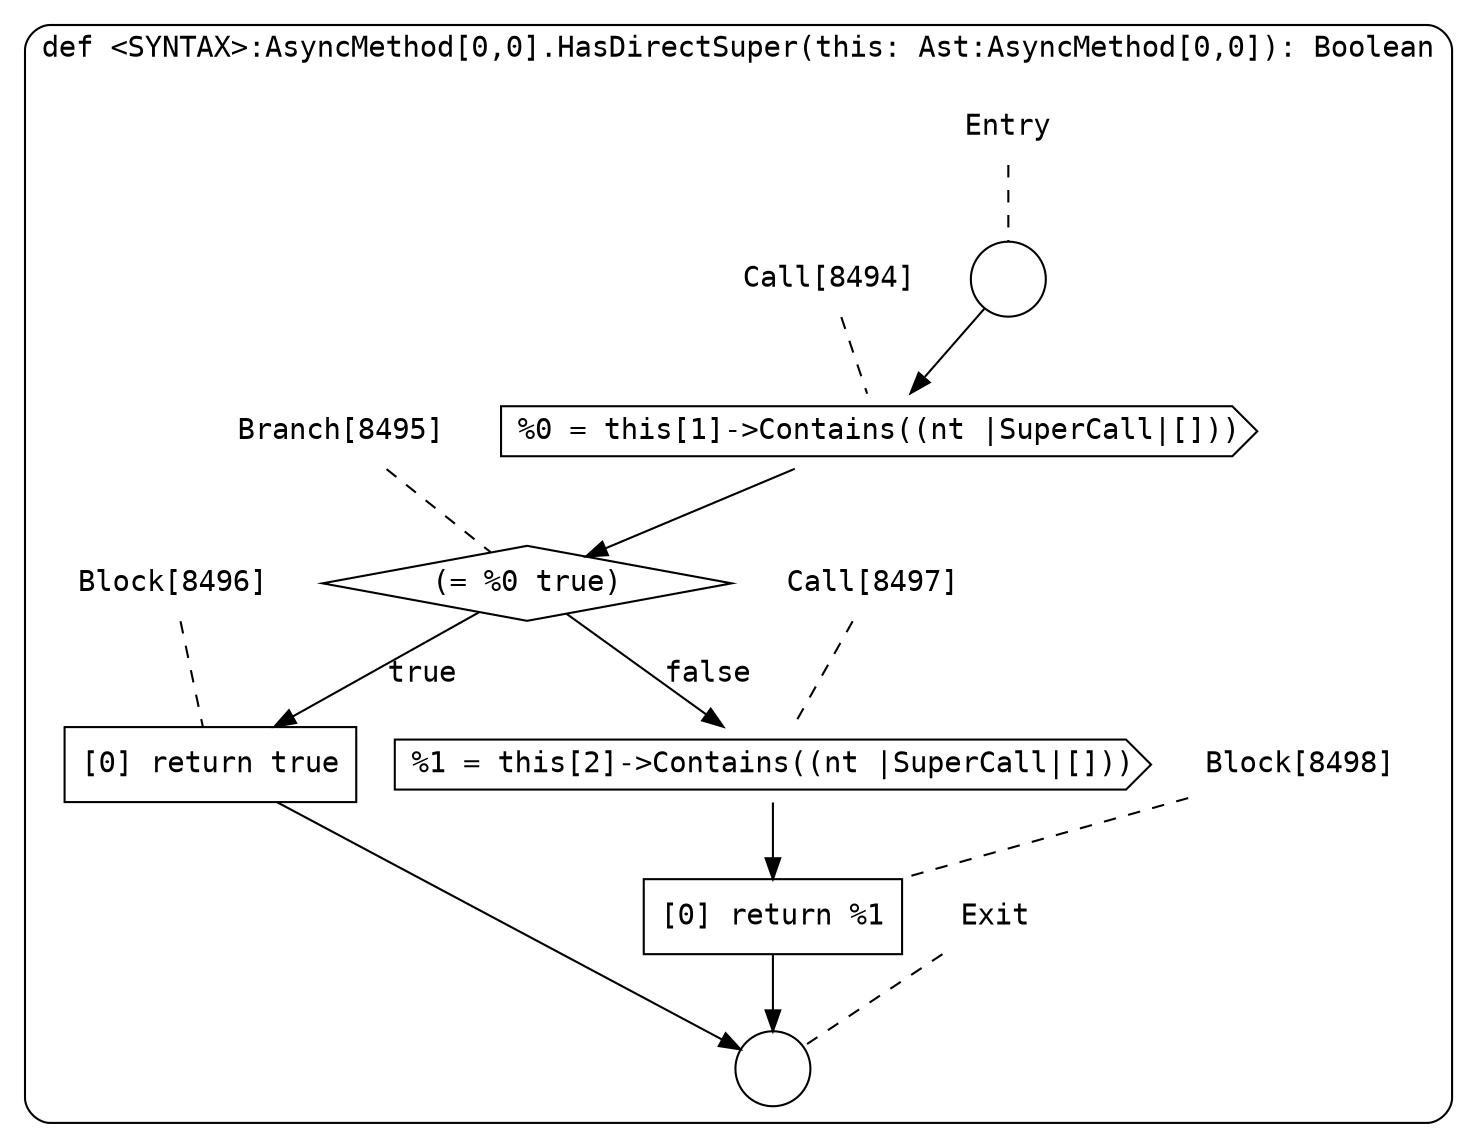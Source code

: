 digraph {
  graph [fontname = "Consolas"]
  node [fontname = "Consolas"]
  edge [fontname = "Consolas"]
  subgraph cluster1586 {
    label = "def <SYNTAX>:AsyncMethod[0,0].HasDirectSuper(this: Ast:AsyncMethod[0,0]): Boolean"
    style = rounded
    cluster1586_entry_name [shape=none, label=<<font color="black">Entry</font>>]
    cluster1586_entry_name -> cluster1586_entry [arrowhead=none, color="black", style=dashed]
    cluster1586_entry [shape=circle label=" " color="black" fillcolor="white" style=filled]
    cluster1586_entry -> node8494 [color="black"]
    cluster1586_exit_name [shape=none, label=<<font color="black">Exit</font>>]
    cluster1586_exit_name -> cluster1586_exit [arrowhead=none, color="black", style=dashed]
    cluster1586_exit [shape=circle label=" " color="black" fillcolor="white" style=filled]
    node8494_name [shape=none, label=<<font color="black">Call[8494]</font>>]
    node8494_name -> node8494 [arrowhead=none, color="black", style=dashed]
    node8494 [shape=cds, label=<<font color="black">%0 = this[1]-&gt;Contains((nt |SuperCall|[]))</font>> color="black" fillcolor="white", style=filled]
    node8494 -> node8495 [color="black"]
    node8495_name [shape=none, label=<<font color="black">Branch[8495]</font>>]
    node8495_name -> node8495 [arrowhead=none, color="black", style=dashed]
    node8495 [shape=diamond, label=<<font color="black">(= %0 true)</font>> color="black" fillcolor="white", style=filled]
    node8495 -> node8496 [label=<<font color="black">true</font>> color="black"]
    node8495 -> node8497 [label=<<font color="black">false</font>> color="black"]
    node8496_name [shape=none, label=<<font color="black">Block[8496]</font>>]
    node8496_name -> node8496 [arrowhead=none, color="black", style=dashed]
    node8496 [shape=box, label=<<font color="black">[0] return true<BR ALIGN="LEFT"/></font>> color="black" fillcolor="white", style=filled]
    node8496 -> cluster1586_exit [color="black"]
    node8497_name [shape=none, label=<<font color="black">Call[8497]</font>>]
    node8497_name -> node8497 [arrowhead=none, color="black", style=dashed]
    node8497 [shape=cds, label=<<font color="black">%1 = this[2]-&gt;Contains((nt |SuperCall|[]))</font>> color="black" fillcolor="white", style=filled]
    node8497 -> node8498 [color="black"]
    node8498_name [shape=none, label=<<font color="black">Block[8498]</font>>]
    node8498_name -> node8498 [arrowhead=none, color="black", style=dashed]
    node8498 [shape=box, label=<<font color="black">[0] return %1<BR ALIGN="LEFT"/></font>> color="black" fillcolor="white", style=filled]
    node8498 -> cluster1586_exit [color="black"]
  }
}